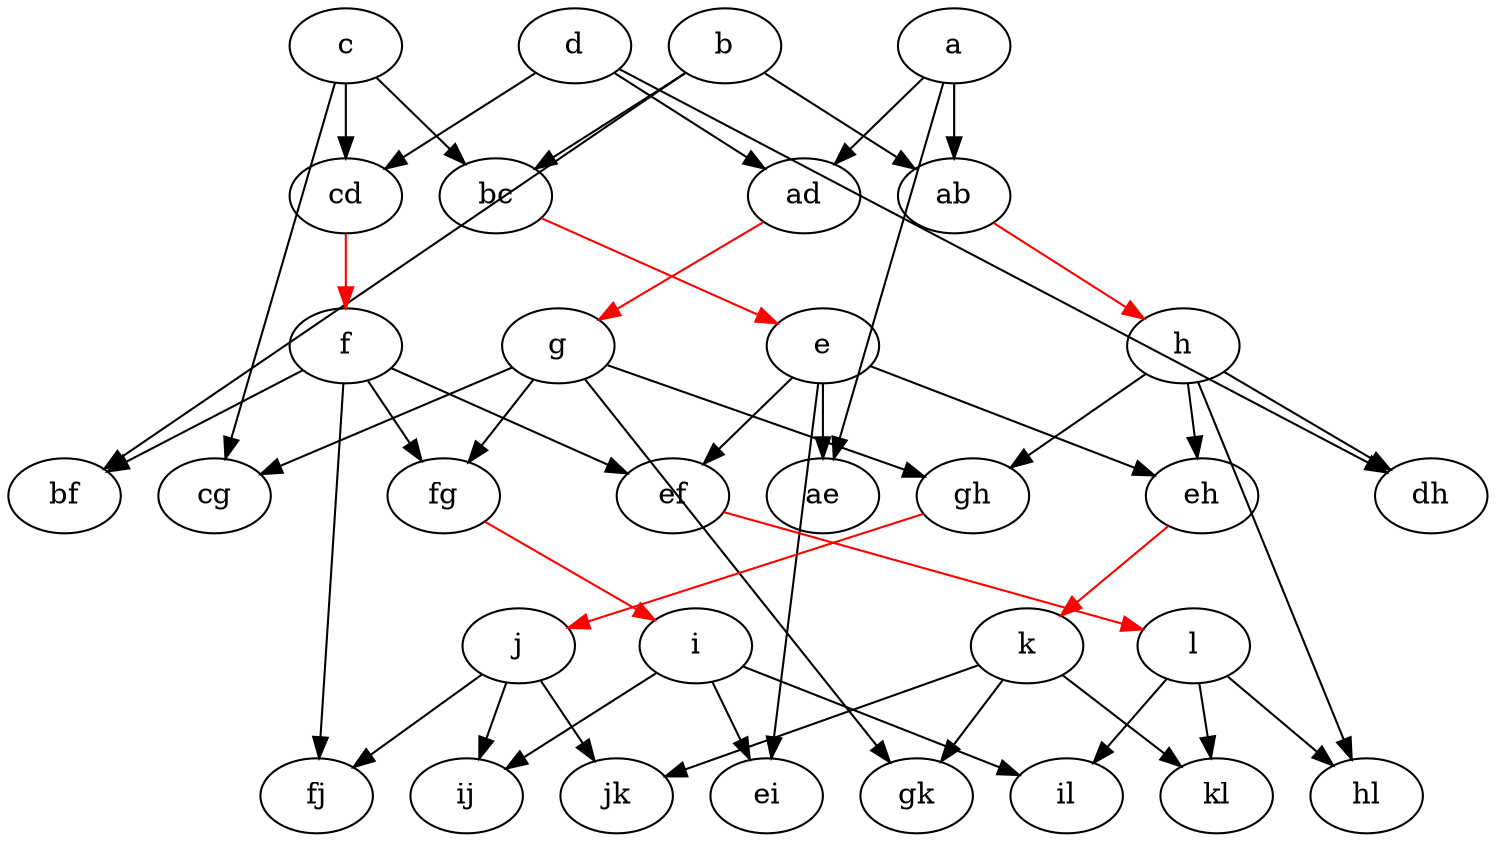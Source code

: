 digraph RECURSIVE {
    splines=line;

    a -> {ab ad ae}
    b -> {ab bc bf}
    c -> {bc cd cg}
    d -> {cd ad dh}
    e -> {ef eh ae ei}
    f -> {ef fg bf fj}
    g -> {fg gh cg gk}
    h -> {eh gh hl dh}
    i -> {ij il ei}
    j -> {ij jk fj}
    k -> {jk kl gk}
    l -> {il kl hl}

    ab -> h [color=red]
    bc -> e [color=red]
    cd -> f [color=red]
    ad -> g [color=red]

    ef -> l [color=red]
    fg -> i [color=red]
    gh -> j [color=red]
    eh -> k [color=red]
}